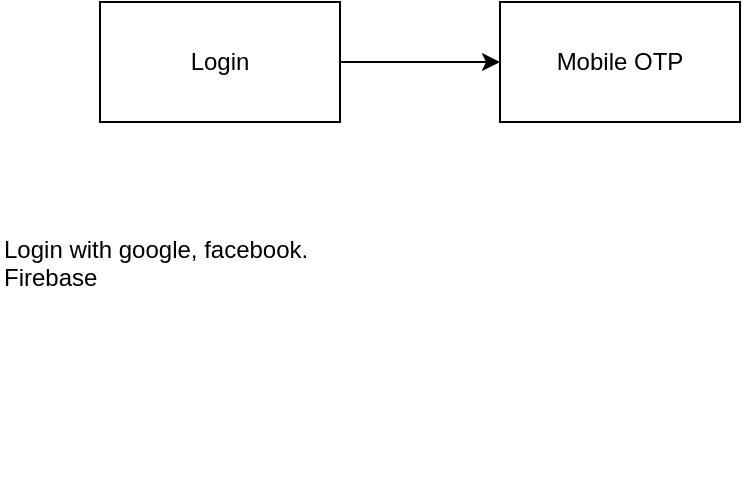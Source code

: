 <mxfile version="21.0.2" type="device"><diagram name="Page-1" id="0XokbSIrn4mL_BEuFMDB"><mxGraphModel dx="794" dy="462" grid="1" gridSize="10" guides="1" tooltips="1" connect="1" arrows="1" fold="1" page="1" pageScale="1" pageWidth="850" pageHeight="1100" math="0" shadow="0"><root><mxCell id="0"/><mxCell id="1" parent="0"/><mxCell id="AyUCNiOX_IIfu7akDp4g-3" value="" style="edgeStyle=orthogonalEdgeStyle;rounded=0;orthogonalLoop=1;jettySize=auto;html=1;" edge="1" parent="1" source="AyUCNiOX_IIfu7akDp4g-1" target="AyUCNiOX_IIfu7akDp4g-2"><mxGeometry relative="1" as="geometry"/></mxCell><mxCell id="AyUCNiOX_IIfu7akDp4g-1" value="Login" style="rounded=0;whiteSpace=wrap;html=1;" vertex="1" parent="1"><mxGeometry x="140" y="370" width="120" height="60" as="geometry"/></mxCell><mxCell id="AyUCNiOX_IIfu7akDp4g-2" value="Mobile OTP" style="whiteSpace=wrap;html=1;rounded=0;" vertex="1" parent="1"><mxGeometry x="340" y="370" width="120" height="60" as="geometry"/></mxCell><mxCell id="AyUCNiOX_IIfu7akDp4g-7" value="Login with google, facebook.&lt;br&gt;Firebase&lt;br&gt;" style="text;html=1;strokeColor=none;fillColor=none;align=left;verticalAlign=top;whiteSpace=wrap;rounded=0;" vertex="1" parent="1"><mxGeometry x="90" y="480" width="210" height="140" as="geometry"/></mxCell></root></mxGraphModel></diagram></mxfile>